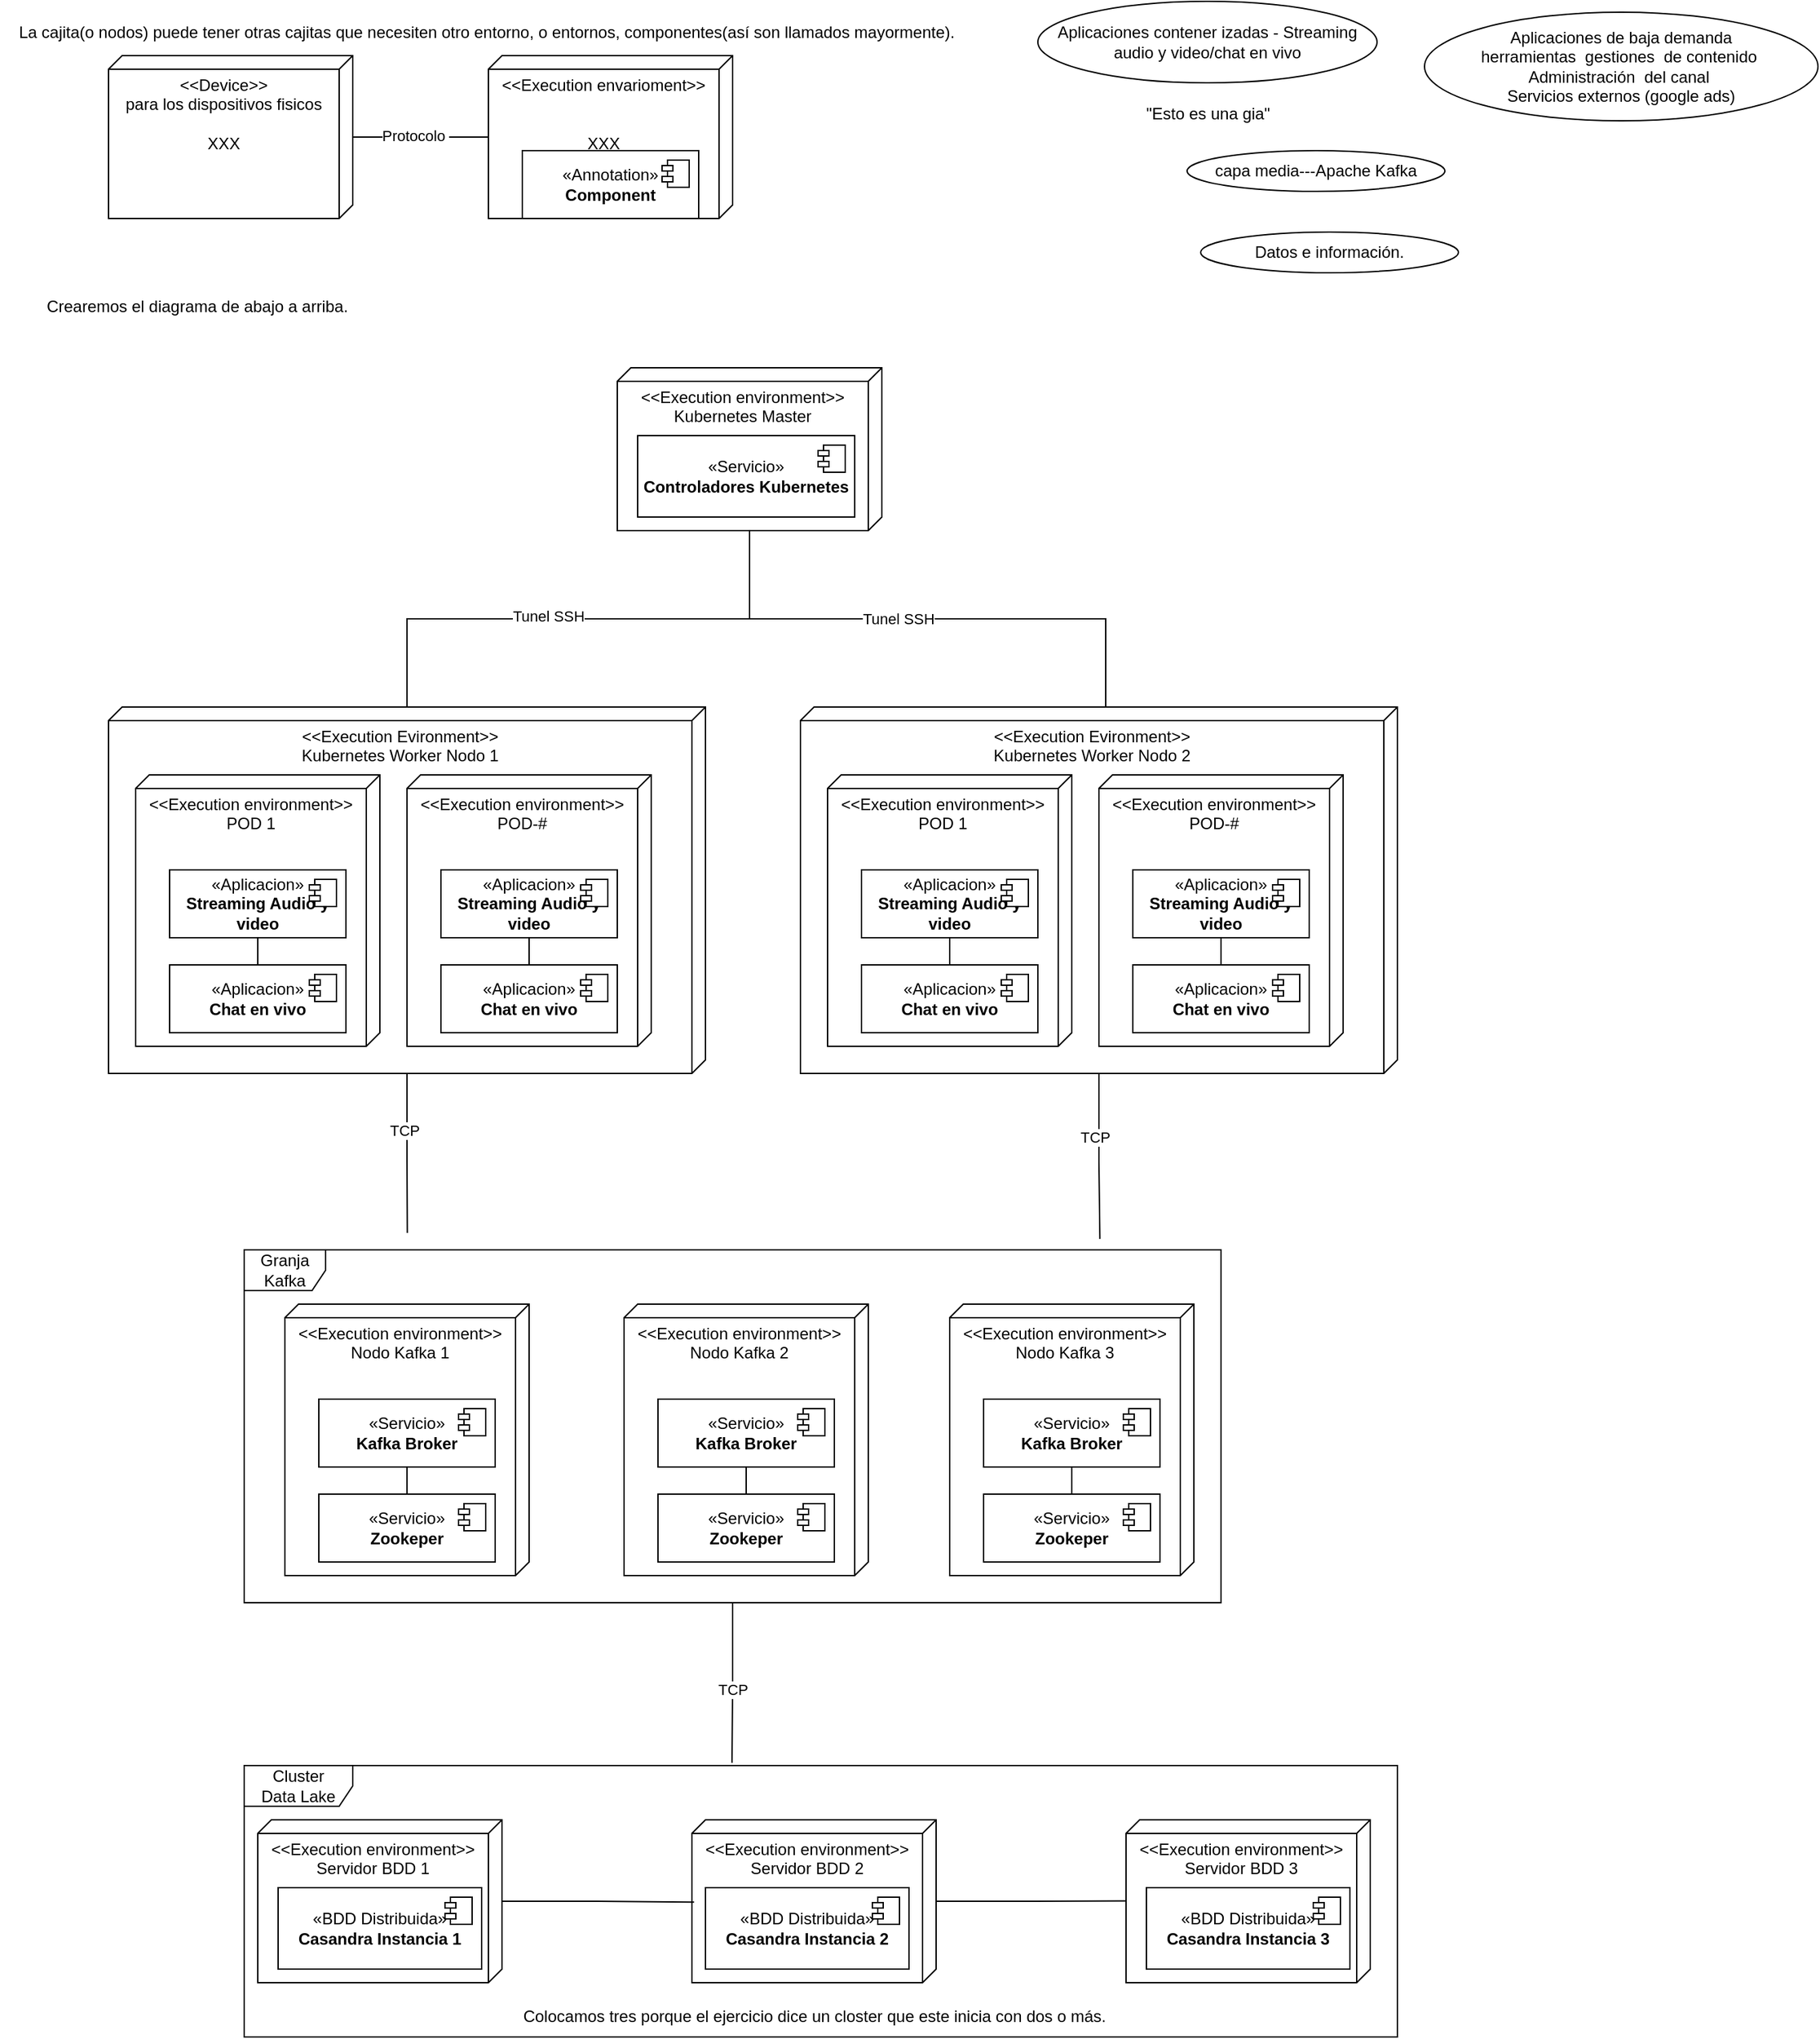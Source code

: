 <mxfile version="24.8.6">
  <diagram name="Page-1" id="89SvNmjDUWcuLCrcjwWC">
    <mxGraphModel dx="1366" dy="859" grid="1" gridSize="10" guides="1" tooltips="1" connect="1" arrows="1" fold="1" page="1" pageScale="1" pageWidth="850" pageHeight="1100" math="0" shadow="0">
      <root>
        <mxCell id="0" />
        <mxCell id="1" parent="0" />
        <mxCell id="YuM3O4q3JmLdvVF8k4OD-5" style="edgeStyle=orthogonalEdgeStyle;rounded=0;orthogonalLoop=1;jettySize=auto;html=1;endArrow=none;endFill=0;" edge="1" parent="1" source="FfrYomSvs4A9J6Yxcved-1" target="YuM3O4q3JmLdvVF8k4OD-1">
          <mxGeometry relative="1" as="geometry" />
        </mxCell>
        <mxCell id="YuM3O4q3JmLdvVF8k4OD-6" value="Protocolo&amp;nbsp;" style="edgeLabel;html=1;align=center;verticalAlign=middle;resizable=0;points=[];" vertex="1" connectable="0" parent="YuM3O4q3JmLdvVF8k4OD-5">
          <mxGeometry x="-0.095" y="1" relative="1" as="geometry">
            <mxPoint as="offset" />
          </mxGeometry>
        </mxCell>
        <mxCell id="FfrYomSvs4A9J6Yxcved-1" value="&amp;lt;&amp;lt;Device&amp;gt;&amp;gt;&lt;div&gt;para los dispositivos fisicos&lt;/div&gt;&lt;div&gt;&lt;br&gt;&lt;/div&gt;&lt;div&gt;XXX&lt;/div&gt;&lt;div&gt;&lt;br&gt;&lt;/div&gt;" style="verticalAlign=top;align=center;spacingTop=8;spacingLeft=2;spacingRight=12;shape=cube;size=10;direction=south;fontStyle=0;html=1;whiteSpace=wrap;" parent="1" vertex="1">
          <mxGeometry x="80" y="40" width="180" height="120" as="geometry" />
        </mxCell>
        <mxCell id="YuM3O4q3JmLdvVF8k4OD-1" value="&amp;lt;&amp;lt;Execution envarioment&amp;gt;&amp;gt;&lt;div&gt;&lt;br&gt;&lt;/div&gt;&lt;div&gt;&lt;br&gt;&lt;/div&gt;&lt;div&gt;XXX&lt;/div&gt;" style="verticalAlign=top;align=center;spacingTop=8;spacingLeft=2;spacingRight=12;shape=cube;size=10;direction=south;fontStyle=0;html=1;whiteSpace=wrap;" vertex="1" parent="1">
          <mxGeometry x="360" y="40" width="180" height="120" as="geometry" />
        </mxCell>
        <mxCell id="YuM3O4q3JmLdvVF8k4OD-2" value="La cajita(o nodos) puede tener otras cajitas que necesiten otro entorno, o entornos, componentes(así son llamados mayormente).&amp;nbsp;" style="text;html=1;align=center;verticalAlign=middle;resizable=0;points=[];autosize=1;strokeColor=none;fillColor=none;" vertex="1" parent="1">
          <mxGeometry y="8" width="720" height="30" as="geometry" />
        </mxCell>
        <mxCell id="YuM3O4q3JmLdvVF8k4OD-3" value="&amp;laquo;Annotation&amp;raquo;&lt;br/&gt;&lt;b&gt;Component&lt;/b&gt;" style="html=1;dropTarget=0;whiteSpace=wrap;" vertex="1" parent="1">
          <mxGeometry x="385" y="110" width="130" height="50" as="geometry" />
        </mxCell>
        <mxCell id="YuM3O4q3JmLdvVF8k4OD-4" value="" style="shape=module;jettyWidth=8;jettyHeight=4;" vertex="1" parent="YuM3O4q3JmLdvVF8k4OD-3">
          <mxGeometry x="1" width="20" height="20" relative="1" as="geometry">
            <mxPoint x="-27" y="7" as="offset" />
          </mxGeometry>
        </mxCell>
        <mxCell id="YuM3O4q3JmLdvVF8k4OD-7" value="Datos e información." style="ellipse;whiteSpace=wrap;html=1;" vertex="1" parent="1">
          <mxGeometry x="885" y="170" width="190" height="30" as="geometry" />
        </mxCell>
        <mxCell id="YuM3O4q3JmLdvVF8k4OD-8" value="capa media---Apache Kafka" style="ellipse;whiteSpace=wrap;html=1;" vertex="1" parent="1">
          <mxGeometry x="875" y="110" width="190" height="30" as="geometry" />
        </mxCell>
        <mxCell id="YuM3O4q3JmLdvVF8k4OD-9" value="Aplicaciones contener izadas - Streaming audio y video/chat en vivo" style="ellipse;whiteSpace=wrap;html=1;" vertex="1" parent="1">
          <mxGeometry x="765" width="250" height="60" as="geometry" />
        </mxCell>
        <mxCell id="YuM3O4q3JmLdvVF8k4OD-10" value="Aplicaciones de baja demanda&lt;div&gt;herramientas&amp;nbsp; gestiones&amp;nbsp; de contenido&amp;nbsp;&lt;/div&gt;&lt;div&gt;Administración&amp;nbsp; del canal&amp;nbsp;&lt;/div&gt;&lt;div&gt;Servicios externos (google ads)&lt;/div&gt;" style="ellipse;whiteSpace=wrap;html=1;" vertex="1" parent="1">
          <mxGeometry x="1050" y="8" width="290" height="80" as="geometry" />
        </mxCell>
        <mxCell id="YuM3O4q3JmLdvVF8k4OD-11" value="Crearemos el diagrama de abajo a arriba." style="text;html=1;align=center;verticalAlign=middle;resizable=0;points=[];autosize=1;strokeColor=none;fillColor=none;" vertex="1" parent="1">
          <mxGeometry x="20" y="210" width="250" height="30" as="geometry" />
        </mxCell>
        <mxCell id="YuM3O4q3JmLdvVF8k4OD-19" value="&amp;lt;&amp;lt;Execution environment&amp;gt;&amp;gt;&lt;div&gt;&lt;div&gt;Servidor BDD 1&lt;/div&gt;&lt;/div&gt;" style="verticalAlign=top;align=center;spacingTop=8;spacingLeft=2;spacingRight=12;shape=cube;size=10;direction=south;fontStyle=0;html=1;whiteSpace=wrap;" vertex="1" parent="1">
          <mxGeometry x="190" y="1340" width="180" height="120" as="geometry" />
        </mxCell>
        <mxCell id="YuM3O4q3JmLdvVF8k4OD-21" value="«BDD Distribuida»&lt;br&gt;&lt;b&gt;Casandra Instancia 1&lt;/b&gt;" style="html=1;dropTarget=0;whiteSpace=wrap;" vertex="1" parent="1">
          <mxGeometry x="205" y="1390" width="150" height="60" as="geometry" />
        </mxCell>
        <mxCell id="YuM3O4q3JmLdvVF8k4OD-22" value="" style="shape=module;jettyWidth=8;jettyHeight=4;" vertex="1" parent="YuM3O4q3JmLdvVF8k4OD-21">
          <mxGeometry x="1" width="20" height="20" relative="1" as="geometry">
            <mxPoint x="-27" y="7" as="offset" />
          </mxGeometry>
        </mxCell>
        <mxCell id="YuM3O4q3JmLdvVF8k4OD-23" value="&amp;lt;&amp;lt;Execution environment&amp;gt;&amp;gt;&lt;div&gt;&lt;div&gt;Servidor BDD 2&lt;/div&gt;&lt;/div&gt;" style="verticalAlign=top;align=center;spacingTop=8;spacingLeft=2;spacingRight=12;shape=cube;size=10;direction=south;fontStyle=0;html=1;whiteSpace=wrap;" vertex="1" parent="1">
          <mxGeometry x="510" y="1340" width="180" height="120" as="geometry" />
        </mxCell>
        <mxCell id="YuM3O4q3JmLdvVF8k4OD-24" value="«BDD Distribuida»&lt;br&gt;&lt;b&gt;Casandra Instancia 2&lt;/b&gt;" style="html=1;dropTarget=0;whiteSpace=wrap;" vertex="1" parent="1">
          <mxGeometry x="520" y="1390" width="150" height="60" as="geometry" />
        </mxCell>
        <mxCell id="YuM3O4q3JmLdvVF8k4OD-25" value="" style="shape=module;jettyWidth=8;jettyHeight=4;" vertex="1" parent="YuM3O4q3JmLdvVF8k4OD-24">
          <mxGeometry x="1" width="20" height="20" relative="1" as="geometry">
            <mxPoint x="-27" y="7" as="offset" />
          </mxGeometry>
        </mxCell>
        <mxCell id="YuM3O4q3JmLdvVF8k4OD-26" value="&amp;lt;&amp;lt;Execution environment&amp;gt;&amp;gt;&lt;div&gt;&lt;div&gt;Servidor BDD 3&lt;/div&gt;&lt;/div&gt;" style="verticalAlign=top;align=center;spacingTop=8;spacingLeft=2;spacingRight=12;shape=cube;size=10;direction=south;fontStyle=0;html=1;whiteSpace=wrap;" vertex="1" parent="1">
          <mxGeometry x="830" y="1340" width="180" height="120" as="geometry" />
        </mxCell>
        <mxCell id="YuM3O4q3JmLdvVF8k4OD-27" value="«BDD Distribuida»&lt;br&gt;&lt;b&gt;Casandra Instancia 3&lt;/b&gt;" style="html=1;dropTarget=0;whiteSpace=wrap;" vertex="1" parent="1">
          <mxGeometry x="845" y="1390" width="150" height="60" as="geometry" />
        </mxCell>
        <mxCell id="YuM3O4q3JmLdvVF8k4OD-28" value="" style="shape=module;jettyWidth=8;jettyHeight=4;" vertex="1" parent="YuM3O4q3JmLdvVF8k4OD-27">
          <mxGeometry x="1" width="20" height="20" relative="1" as="geometry">
            <mxPoint x="-27" y="7" as="offset" />
          </mxGeometry>
        </mxCell>
        <mxCell id="YuM3O4q3JmLdvVF8k4OD-31" style="edgeStyle=orthogonalEdgeStyle;rounded=0;orthogonalLoop=1;jettySize=auto;html=1;entryX=0.505;entryY=0.991;entryDx=0;entryDy=0;entryPerimeter=0;endArrow=none;endFill=0;" edge="1" parent="1" source="YuM3O4q3JmLdvVF8k4OD-19" target="YuM3O4q3JmLdvVF8k4OD-23">
          <mxGeometry relative="1" as="geometry" />
        </mxCell>
        <mxCell id="YuM3O4q3JmLdvVF8k4OD-32" style="edgeStyle=orthogonalEdgeStyle;rounded=0;orthogonalLoop=1;jettySize=auto;html=1;entryX=0.498;entryY=0.997;entryDx=0;entryDy=0;entryPerimeter=0;endArrow=none;endFill=0;" edge="1" parent="1" source="YuM3O4q3JmLdvVF8k4OD-23" target="YuM3O4q3JmLdvVF8k4OD-26">
          <mxGeometry relative="1" as="geometry" />
        </mxCell>
        <mxCell id="YuM3O4q3JmLdvVF8k4OD-33" value="Colocamos tres porque el ejercicio dice un closter que este inicia con dos o más." style="text;html=1;align=center;verticalAlign=middle;resizable=0;points=[];autosize=1;strokeColor=none;fillColor=none;" vertex="1" parent="1">
          <mxGeometry x="375" y="1470" width="450" height="30" as="geometry" />
        </mxCell>
        <mxCell id="YuM3O4q3JmLdvVF8k4OD-34" value="Cluster&lt;div&gt;Data Lake&lt;/div&gt;" style="shape=umlFrame;whiteSpace=wrap;html=1;pointerEvents=0;width=80;height=30;" vertex="1" parent="1">
          <mxGeometry x="180" y="1300" width="850" height="200" as="geometry" />
        </mxCell>
        <mxCell id="YuM3O4q3JmLdvVF8k4OD-35" value="&amp;lt;&amp;lt;Execution environment&amp;gt;&amp;gt;&lt;div&gt;Nodo Kafka 1&lt;/div&gt;" style="verticalAlign=top;align=center;spacingTop=8;spacingLeft=2;spacingRight=12;shape=cube;size=10;direction=south;fontStyle=0;html=1;whiteSpace=wrap;" vertex="1" parent="1">
          <mxGeometry x="210" y="960" width="180" height="200" as="geometry" />
        </mxCell>
        <mxCell id="YuM3O4q3JmLdvVF8k4OD-50" style="edgeStyle=orthogonalEdgeStyle;rounded=0;orthogonalLoop=1;jettySize=auto;html=1;endArrow=none;endFill=0;" edge="1" parent="1" source="YuM3O4q3JmLdvVF8k4OD-36" target="YuM3O4q3JmLdvVF8k4OD-38">
          <mxGeometry relative="1" as="geometry" />
        </mxCell>
        <mxCell id="YuM3O4q3JmLdvVF8k4OD-36" value="«Servicio»&lt;br&gt;&lt;b&gt;Kafka Broker&lt;/b&gt;" style="html=1;dropTarget=0;whiteSpace=wrap;" vertex="1" parent="1">
          <mxGeometry x="235" y="1030" width="130" height="50" as="geometry" />
        </mxCell>
        <mxCell id="YuM3O4q3JmLdvVF8k4OD-37" value="" style="shape=module;jettyWidth=8;jettyHeight=4;" vertex="1" parent="YuM3O4q3JmLdvVF8k4OD-36">
          <mxGeometry x="1" width="20" height="20" relative="1" as="geometry">
            <mxPoint x="-27" y="7" as="offset" />
          </mxGeometry>
        </mxCell>
        <mxCell id="YuM3O4q3JmLdvVF8k4OD-38" value="«Servicio»&lt;br&gt;&lt;b&gt;Zookeper&lt;/b&gt;" style="html=1;dropTarget=0;whiteSpace=wrap;" vertex="1" parent="1">
          <mxGeometry x="235" y="1100" width="130" height="50" as="geometry" />
        </mxCell>
        <mxCell id="YuM3O4q3JmLdvVF8k4OD-39" value="" style="shape=module;jettyWidth=8;jettyHeight=4;" vertex="1" parent="YuM3O4q3JmLdvVF8k4OD-38">
          <mxGeometry x="1" width="20" height="20" relative="1" as="geometry">
            <mxPoint x="-27" y="7" as="offset" />
          </mxGeometry>
        </mxCell>
        <mxCell id="YuM3O4q3JmLdvVF8k4OD-40" value="&amp;lt;&amp;lt;Execution environment&amp;gt;&amp;gt;&lt;div&gt;Nodo Kafka 2&lt;/div&gt;" style="verticalAlign=top;align=center;spacingTop=8;spacingLeft=2;spacingRight=12;shape=cube;size=10;direction=south;fontStyle=0;html=1;whiteSpace=wrap;" vertex="1" parent="1">
          <mxGeometry x="460" y="960" width="180" height="200" as="geometry" />
        </mxCell>
        <mxCell id="YuM3O4q3JmLdvVF8k4OD-51" style="edgeStyle=orthogonalEdgeStyle;rounded=0;orthogonalLoop=1;jettySize=auto;html=1;endArrow=none;endFill=0;" edge="1" parent="1" source="YuM3O4q3JmLdvVF8k4OD-41" target="YuM3O4q3JmLdvVF8k4OD-43">
          <mxGeometry relative="1" as="geometry" />
        </mxCell>
        <mxCell id="YuM3O4q3JmLdvVF8k4OD-41" value="«Servicio»&lt;br&gt;&lt;b&gt;Kafka Broker&lt;/b&gt;" style="html=1;dropTarget=0;whiteSpace=wrap;" vertex="1" parent="1">
          <mxGeometry x="485" y="1030" width="130" height="50" as="geometry" />
        </mxCell>
        <mxCell id="YuM3O4q3JmLdvVF8k4OD-42" value="" style="shape=module;jettyWidth=8;jettyHeight=4;" vertex="1" parent="YuM3O4q3JmLdvVF8k4OD-41">
          <mxGeometry x="1" width="20" height="20" relative="1" as="geometry">
            <mxPoint x="-27" y="7" as="offset" />
          </mxGeometry>
        </mxCell>
        <mxCell id="YuM3O4q3JmLdvVF8k4OD-43" value="«Servicio»&lt;br&gt;&lt;b&gt;Zookeper&lt;/b&gt;" style="html=1;dropTarget=0;whiteSpace=wrap;" vertex="1" parent="1">
          <mxGeometry x="485" y="1100" width="130" height="50" as="geometry" />
        </mxCell>
        <mxCell id="YuM3O4q3JmLdvVF8k4OD-44" value="" style="shape=module;jettyWidth=8;jettyHeight=4;" vertex="1" parent="YuM3O4q3JmLdvVF8k4OD-43">
          <mxGeometry x="1" width="20" height="20" relative="1" as="geometry">
            <mxPoint x="-27" y="7" as="offset" />
          </mxGeometry>
        </mxCell>
        <mxCell id="YuM3O4q3JmLdvVF8k4OD-45" value="&amp;lt;&amp;lt;Execution environment&amp;gt;&amp;gt;&lt;div&gt;Nodo Kafka 3&lt;/div&gt;" style="verticalAlign=top;align=center;spacingTop=8;spacingLeft=2;spacingRight=12;shape=cube;size=10;direction=south;fontStyle=0;html=1;whiteSpace=wrap;" vertex="1" parent="1">
          <mxGeometry x="700" y="960" width="180" height="200" as="geometry" />
        </mxCell>
        <mxCell id="YuM3O4q3JmLdvVF8k4OD-52" style="edgeStyle=orthogonalEdgeStyle;rounded=0;orthogonalLoop=1;jettySize=auto;html=1;endArrow=none;endFill=0;" edge="1" parent="1" source="YuM3O4q3JmLdvVF8k4OD-46" target="YuM3O4q3JmLdvVF8k4OD-48">
          <mxGeometry relative="1" as="geometry" />
        </mxCell>
        <mxCell id="YuM3O4q3JmLdvVF8k4OD-46" value="«Servicio»&lt;br&gt;&lt;b&gt;Kafka Broker&lt;/b&gt;" style="html=1;dropTarget=0;whiteSpace=wrap;" vertex="1" parent="1">
          <mxGeometry x="725" y="1030" width="130" height="50" as="geometry" />
        </mxCell>
        <mxCell id="YuM3O4q3JmLdvVF8k4OD-47" value="" style="shape=module;jettyWidth=8;jettyHeight=4;" vertex="1" parent="YuM3O4q3JmLdvVF8k4OD-46">
          <mxGeometry x="1" width="20" height="20" relative="1" as="geometry">
            <mxPoint x="-27" y="7" as="offset" />
          </mxGeometry>
        </mxCell>
        <mxCell id="YuM3O4q3JmLdvVF8k4OD-48" value="«Servicio»&lt;br&gt;&lt;b&gt;Zookeper&lt;/b&gt;" style="html=1;dropTarget=0;whiteSpace=wrap;" vertex="1" parent="1">
          <mxGeometry x="725" y="1100" width="130" height="50" as="geometry" />
        </mxCell>
        <mxCell id="YuM3O4q3JmLdvVF8k4OD-49" value="" style="shape=module;jettyWidth=8;jettyHeight=4;" vertex="1" parent="YuM3O4q3JmLdvVF8k4OD-48">
          <mxGeometry x="1" width="20" height="20" relative="1" as="geometry">
            <mxPoint x="-27" y="7" as="offset" />
          </mxGeometry>
        </mxCell>
        <mxCell id="YuM3O4q3JmLdvVF8k4OD-53" value="Granja Kafka" style="shape=umlFrame;whiteSpace=wrap;html=1;pointerEvents=0;" vertex="1" parent="1">
          <mxGeometry x="180" y="920" width="720" height="260" as="geometry" />
        </mxCell>
        <mxCell id="YuM3O4q3JmLdvVF8k4OD-54" style="edgeStyle=orthogonalEdgeStyle;rounded=0;orthogonalLoop=1;jettySize=auto;html=1;entryX=0.423;entryY=-0.01;entryDx=0;entryDy=0;entryPerimeter=0;endArrow=none;endFill=0;" edge="1" parent="1" source="YuM3O4q3JmLdvVF8k4OD-53" target="YuM3O4q3JmLdvVF8k4OD-34">
          <mxGeometry relative="1" as="geometry" />
        </mxCell>
        <mxCell id="YuM3O4q3JmLdvVF8k4OD-96" value="TCP" style="edgeLabel;html=1;align=center;verticalAlign=middle;resizable=0;points=[];" vertex="1" connectable="0" parent="YuM3O4q3JmLdvVF8k4OD-54">
          <mxGeometry x="0.087" relative="1" as="geometry">
            <mxPoint as="offset" />
          </mxGeometry>
        </mxCell>
        <mxCell id="YuM3O4q3JmLdvVF8k4OD-88" style="edgeStyle=orthogonalEdgeStyle;rounded=0;orthogonalLoop=1;jettySize=auto;html=1;endArrow=none;endFill=0;" edge="1" parent="1" source="YuM3O4q3JmLdvVF8k4OD-55" target="YuM3O4q3JmLdvVF8k4OD-59">
          <mxGeometry relative="1" as="geometry" />
        </mxCell>
        <mxCell id="YuM3O4q3JmLdvVF8k4OD-90" value="Tunel SSH" style="edgeLabel;html=1;align=center;verticalAlign=middle;resizable=0;points=[];" vertex="1" connectable="0" parent="YuM3O4q3JmLdvVF8k4OD-88">
          <mxGeometry x="0.118" y="-2" relative="1" as="geometry">
            <mxPoint as="offset" />
          </mxGeometry>
        </mxCell>
        <mxCell id="YuM3O4q3JmLdvVF8k4OD-55" value="&amp;lt;&amp;lt;Execution environment&amp;gt;&amp;gt;&lt;div&gt;Kubernetes Master&lt;/div&gt;" style="verticalAlign=top;align=center;spacingTop=8;spacingLeft=2;spacingRight=12;shape=cube;size=10;direction=south;fontStyle=0;html=1;whiteSpace=wrap;" vertex="1" parent="1">
          <mxGeometry x="455" y="270" width="195" height="120" as="geometry" />
        </mxCell>
        <mxCell id="YuM3O4q3JmLdvVF8k4OD-56" value="«Servicio»&lt;br&gt;&lt;b&gt;Controladores Kubernetes&lt;/b&gt;" style="html=1;dropTarget=0;whiteSpace=wrap;" vertex="1" parent="1">
          <mxGeometry x="470" y="320" width="160" height="60" as="geometry" />
        </mxCell>
        <mxCell id="YuM3O4q3JmLdvVF8k4OD-57" value="" style="shape=module;jettyWidth=8;jettyHeight=4;" vertex="1" parent="YuM3O4q3JmLdvVF8k4OD-56">
          <mxGeometry x="1" width="20" height="20" relative="1" as="geometry">
            <mxPoint x="-27" y="7" as="offset" />
          </mxGeometry>
        </mxCell>
        <mxCell id="YuM3O4q3JmLdvVF8k4OD-59" value="&amp;lt;&amp;lt;Execution Evironment&amp;gt;&amp;gt;&lt;div&gt;Kubernetes Worker Nodo 1&lt;/div&gt;" style="verticalAlign=top;align=center;spacingTop=8;spacingLeft=2;spacingRight=12;shape=cube;size=10;direction=south;fontStyle=0;html=1;whiteSpace=wrap;" vertex="1" parent="1">
          <mxGeometry x="80" y="520" width="440" height="270" as="geometry" />
        </mxCell>
        <mxCell id="YuM3O4q3JmLdvVF8k4OD-60" value="&amp;lt;&amp;lt;Execution environment&amp;gt;&amp;gt;&lt;div&gt;POD 1&lt;/div&gt;" style="verticalAlign=top;align=center;spacingTop=8;spacingLeft=2;spacingRight=12;shape=cube;size=10;direction=south;fontStyle=0;html=1;whiteSpace=wrap;" vertex="1" parent="1">
          <mxGeometry x="100" y="570" width="180" height="200" as="geometry" />
        </mxCell>
        <mxCell id="YuM3O4q3JmLdvVF8k4OD-61" style="edgeStyle=orthogonalEdgeStyle;rounded=0;orthogonalLoop=1;jettySize=auto;html=1;endArrow=none;endFill=0;" edge="1" parent="1" source="YuM3O4q3JmLdvVF8k4OD-62" target="YuM3O4q3JmLdvVF8k4OD-64">
          <mxGeometry relative="1" as="geometry" />
        </mxCell>
        <mxCell id="YuM3O4q3JmLdvVF8k4OD-62" value="«Aplicacion»&lt;br&gt;&lt;b&gt;Streaming Audio y video&lt;/b&gt;" style="html=1;dropTarget=0;whiteSpace=wrap;" vertex="1" parent="1">
          <mxGeometry x="125" y="640" width="130" height="50" as="geometry" />
        </mxCell>
        <mxCell id="YuM3O4q3JmLdvVF8k4OD-63" value="" style="shape=module;jettyWidth=8;jettyHeight=4;" vertex="1" parent="YuM3O4q3JmLdvVF8k4OD-62">
          <mxGeometry x="1" width="20" height="20" relative="1" as="geometry">
            <mxPoint x="-27" y="7" as="offset" />
          </mxGeometry>
        </mxCell>
        <mxCell id="YuM3O4q3JmLdvVF8k4OD-64" value="«Aplicacion»&lt;br&gt;&lt;b&gt;Chat en vivo&lt;/b&gt;" style="html=1;dropTarget=0;whiteSpace=wrap;" vertex="1" parent="1">
          <mxGeometry x="125" y="710" width="130" height="50" as="geometry" />
        </mxCell>
        <mxCell id="YuM3O4q3JmLdvVF8k4OD-65" value="" style="shape=module;jettyWidth=8;jettyHeight=4;" vertex="1" parent="YuM3O4q3JmLdvVF8k4OD-64">
          <mxGeometry x="1" width="20" height="20" relative="1" as="geometry">
            <mxPoint x="-27" y="7" as="offset" />
          </mxGeometry>
        </mxCell>
        <mxCell id="YuM3O4q3JmLdvVF8k4OD-66" value="&amp;lt;&amp;lt;Execution environment&amp;gt;&amp;gt;&lt;div&gt;POD-#&lt;/div&gt;" style="verticalAlign=top;align=center;spacingTop=8;spacingLeft=2;spacingRight=12;shape=cube;size=10;direction=south;fontStyle=0;html=1;whiteSpace=wrap;" vertex="1" parent="1">
          <mxGeometry x="300" y="570" width="180" height="200" as="geometry" />
        </mxCell>
        <mxCell id="YuM3O4q3JmLdvVF8k4OD-67" style="edgeStyle=orthogonalEdgeStyle;rounded=0;orthogonalLoop=1;jettySize=auto;html=1;endArrow=none;endFill=0;" edge="1" parent="1" source="YuM3O4q3JmLdvVF8k4OD-68" target="YuM3O4q3JmLdvVF8k4OD-70">
          <mxGeometry relative="1" as="geometry" />
        </mxCell>
        <mxCell id="YuM3O4q3JmLdvVF8k4OD-68" value="«Aplicacion»&lt;br&gt;&lt;b&gt;Streaming Audio y video&lt;/b&gt;" style="html=1;dropTarget=0;whiteSpace=wrap;" vertex="1" parent="1">
          <mxGeometry x="325" y="640" width="130" height="50" as="geometry" />
        </mxCell>
        <mxCell id="YuM3O4q3JmLdvVF8k4OD-69" value="" style="shape=module;jettyWidth=8;jettyHeight=4;" vertex="1" parent="YuM3O4q3JmLdvVF8k4OD-68">
          <mxGeometry x="1" width="20" height="20" relative="1" as="geometry">
            <mxPoint x="-27" y="7" as="offset" />
          </mxGeometry>
        </mxCell>
        <mxCell id="YuM3O4q3JmLdvVF8k4OD-70" value="«Aplicacion»&lt;br&gt;&lt;b&gt;Chat en vivo&lt;/b&gt;" style="html=1;dropTarget=0;whiteSpace=wrap;" vertex="1" parent="1">
          <mxGeometry x="325" y="710" width="130" height="50" as="geometry" />
        </mxCell>
        <mxCell id="YuM3O4q3JmLdvVF8k4OD-71" value="" style="shape=module;jettyWidth=8;jettyHeight=4;" vertex="1" parent="YuM3O4q3JmLdvVF8k4OD-70">
          <mxGeometry x="1" width="20" height="20" relative="1" as="geometry">
            <mxPoint x="-27" y="7" as="offset" />
          </mxGeometry>
        </mxCell>
        <mxCell id="YuM3O4q3JmLdvVF8k4OD-72" value="&amp;lt;&amp;lt;Execution Evironment&amp;gt;&amp;gt;&lt;div&gt;Kubernetes Worker Nodo 2&lt;/div&gt;" style="verticalAlign=top;align=center;spacingTop=8;spacingLeft=2;spacingRight=12;shape=cube;size=10;direction=south;fontStyle=0;html=1;whiteSpace=wrap;" vertex="1" parent="1">
          <mxGeometry x="590" y="520" width="440" height="270" as="geometry" />
        </mxCell>
        <mxCell id="YuM3O4q3JmLdvVF8k4OD-73" value="&amp;lt;&amp;lt;Execution environment&amp;gt;&amp;gt;&lt;div&gt;POD 1&lt;/div&gt;" style="verticalAlign=top;align=center;spacingTop=8;spacingLeft=2;spacingRight=12;shape=cube;size=10;direction=south;fontStyle=0;html=1;whiteSpace=wrap;" vertex="1" parent="1">
          <mxGeometry x="610" y="570" width="180" height="200" as="geometry" />
        </mxCell>
        <mxCell id="YuM3O4q3JmLdvVF8k4OD-74" style="edgeStyle=orthogonalEdgeStyle;rounded=0;orthogonalLoop=1;jettySize=auto;html=1;endArrow=none;endFill=0;" edge="1" parent="1" source="YuM3O4q3JmLdvVF8k4OD-75" target="YuM3O4q3JmLdvVF8k4OD-77">
          <mxGeometry relative="1" as="geometry" />
        </mxCell>
        <mxCell id="YuM3O4q3JmLdvVF8k4OD-75" value="«Aplicacion»&lt;br&gt;&lt;b&gt;Streaming Audio y video&lt;/b&gt;" style="html=1;dropTarget=0;whiteSpace=wrap;" vertex="1" parent="1">
          <mxGeometry x="635" y="640" width="130" height="50" as="geometry" />
        </mxCell>
        <mxCell id="YuM3O4q3JmLdvVF8k4OD-76" value="" style="shape=module;jettyWidth=8;jettyHeight=4;" vertex="1" parent="YuM3O4q3JmLdvVF8k4OD-75">
          <mxGeometry x="1" width="20" height="20" relative="1" as="geometry">
            <mxPoint x="-27" y="7" as="offset" />
          </mxGeometry>
        </mxCell>
        <mxCell id="YuM3O4q3JmLdvVF8k4OD-77" value="«Aplicacion»&lt;br&gt;&lt;b&gt;Chat en vivo&lt;/b&gt;" style="html=1;dropTarget=0;whiteSpace=wrap;" vertex="1" parent="1">
          <mxGeometry x="635" y="710" width="130" height="50" as="geometry" />
        </mxCell>
        <mxCell id="YuM3O4q3JmLdvVF8k4OD-78" value="" style="shape=module;jettyWidth=8;jettyHeight=4;" vertex="1" parent="YuM3O4q3JmLdvVF8k4OD-77">
          <mxGeometry x="1" width="20" height="20" relative="1" as="geometry">
            <mxPoint x="-27" y="7" as="offset" />
          </mxGeometry>
        </mxCell>
        <mxCell id="YuM3O4q3JmLdvVF8k4OD-79" value="&amp;lt;&amp;lt;Execution environment&amp;gt;&amp;gt;&lt;div&gt;POD-#&lt;/div&gt;" style="verticalAlign=top;align=center;spacingTop=8;spacingLeft=2;spacingRight=12;shape=cube;size=10;direction=south;fontStyle=0;html=1;whiteSpace=wrap;" vertex="1" parent="1">
          <mxGeometry x="810" y="570" width="180" height="200" as="geometry" />
        </mxCell>
        <mxCell id="YuM3O4q3JmLdvVF8k4OD-80" style="edgeStyle=orthogonalEdgeStyle;rounded=0;orthogonalLoop=1;jettySize=auto;html=1;endArrow=none;endFill=0;" edge="1" parent="1" source="YuM3O4q3JmLdvVF8k4OD-81" target="YuM3O4q3JmLdvVF8k4OD-83">
          <mxGeometry relative="1" as="geometry" />
        </mxCell>
        <mxCell id="YuM3O4q3JmLdvVF8k4OD-81" value="«Aplicacion»&lt;br&gt;&lt;b&gt;Streaming Audio y video&lt;/b&gt;" style="html=1;dropTarget=0;whiteSpace=wrap;" vertex="1" parent="1">
          <mxGeometry x="835" y="640" width="130" height="50" as="geometry" />
        </mxCell>
        <mxCell id="YuM3O4q3JmLdvVF8k4OD-82" value="" style="shape=module;jettyWidth=8;jettyHeight=4;" vertex="1" parent="YuM3O4q3JmLdvVF8k4OD-81">
          <mxGeometry x="1" width="20" height="20" relative="1" as="geometry">
            <mxPoint x="-27" y="7" as="offset" />
          </mxGeometry>
        </mxCell>
        <mxCell id="YuM3O4q3JmLdvVF8k4OD-83" value="«Aplicacion»&lt;br&gt;&lt;b&gt;Chat en vivo&lt;/b&gt;" style="html=1;dropTarget=0;whiteSpace=wrap;" vertex="1" parent="1">
          <mxGeometry x="835" y="710" width="130" height="50" as="geometry" />
        </mxCell>
        <mxCell id="YuM3O4q3JmLdvVF8k4OD-84" value="" style="shape=module;jettyWidth=8;jettyHeight=4;" vertex="1" parent="YuM3O4q3JmLdvVF8k4OD-83">
          <mxGeometry x="1" width="20" height="20" relative="1" as="geometry">
            <mxPoint x="-27" y="7" as="offset" />
          </mxGeometry>
        </mxCell>
        <mxCell id="YuM3O4q3JmLdvVF8k4OD-85" style="edgeStyle=orthogonalEdgeStyle;rounded=0;orthogonalLoop=1;jettySize=auto;html=1;entryX=0;entryY=0;entryDx=0;entryDy=215;entryPerimeter=0;endArrow=none;endFill=0;" edge="1" parent="1" source="YuM3O4q3JmLdvVF8k4OD-55" target="YuM3O4q3JmLdvVF8k4OD-72">
          <mxGeometry relative="1" as="geometry" />
        </mxCell>
        <mxCell id="YuM3O4q3JmLdvVF8k4OD-91" value="Tunel SSH" style="edgeLabel;html=1;align=center;verticalAlign=middle;resizable=0;points=[];" vertex="1" connectable="0" parent="YuM3O4q3JmLdvVF8k4OD-85">
          <mxGeometry x="-0.113" relative="1" as="geometry">
            <mxPoint as="offset" />
          </mxGeometry>
        </mxCell>
        <mxCell id="YuM3O4q3JmLdvVF8k4OD-89" value="&quot;Esto es una gia&quot;" style="text;html=1;align=center;verticalAlign=middle;resizable=0;points=[];autosize=1;strokeColor=none;fillColor=none;" vertex="1" parent="1">
          <mxGeometry x="835" y="68" width="110" height="30" as="geometry" />
        </mxCell>
        <mxCell id="YuM3O4q3JmLdvVF8k4OD-92" style="edgeStyle=orthogonalEdgeStyle;rounded=0;orthogonalLoop=1;jettySize=auto;html=1;entryX=0.167;entryY=-0.048;entryDx=0;entryDy=0;entryPerimeter=0;endArrow=none;endFill=0;" edge="1" parent="1" source="YuM3O4q3JmLdvVF8k4OD-59" target="YuM3O4q3JmLdvVF8k4OD-53">
          <mxGeometry relative="1" as="geometry" />
        </mxCell>
        <mxCell id="YuM3O4q3JmLdvVF8k4OD-95" value="TCP" style="edgeLabel;html=1;align=center;verticalAlign=middle;resizable=0;points=[];" vertex="1" connectable="0" parent="YuM3O4q3JmLdvVF8k4OD-92">
          <mxGeometry x="-0.352" y="-2" relative="1" as="geometry">
            <mxPoint y="4" as="offset" />
          </mxGeometry>
        </mxCell>
        <mxCell id="YuM3O4q3JmLdvVF8k4OD-93" style="edgeStyle=orthogonalEdgeStyle;rounded=0;orthogonalLoop=1;jettySize=auto;html=1;entryX=0.876;entryY=-0.031;entryDx=0;entryDy=0;entryPerimeter=0;endArrow=none;endFill=0;" edge="1" parent="1" source="YuM3O4q3JmLdvVF8k4OD-72" target="YuM3O4q3JmLdvVF8k4OD-53">
          <mxGeometry relative="1" as="geometry" />
        </mxCell>
        <mxCell id="YuM3O4q3JmLdvVF8k4OD-94" value="TCP" style="edgeLabel;html=1;align=center;verticalAlign=middle;resizable=0;points=[];" vertex="1" connectable="0" parent="YuM3O4q3JmLdvVF8k4OD-93">
          <mxGeometry x="-0.233" y="-3" relative="1" as="geometry">
            <mxPoint as="offset" />
          </mxGeometry>
        </mxCell>
      </root>
    </mxGraphModel>
  </diagram>
</mxfile>
